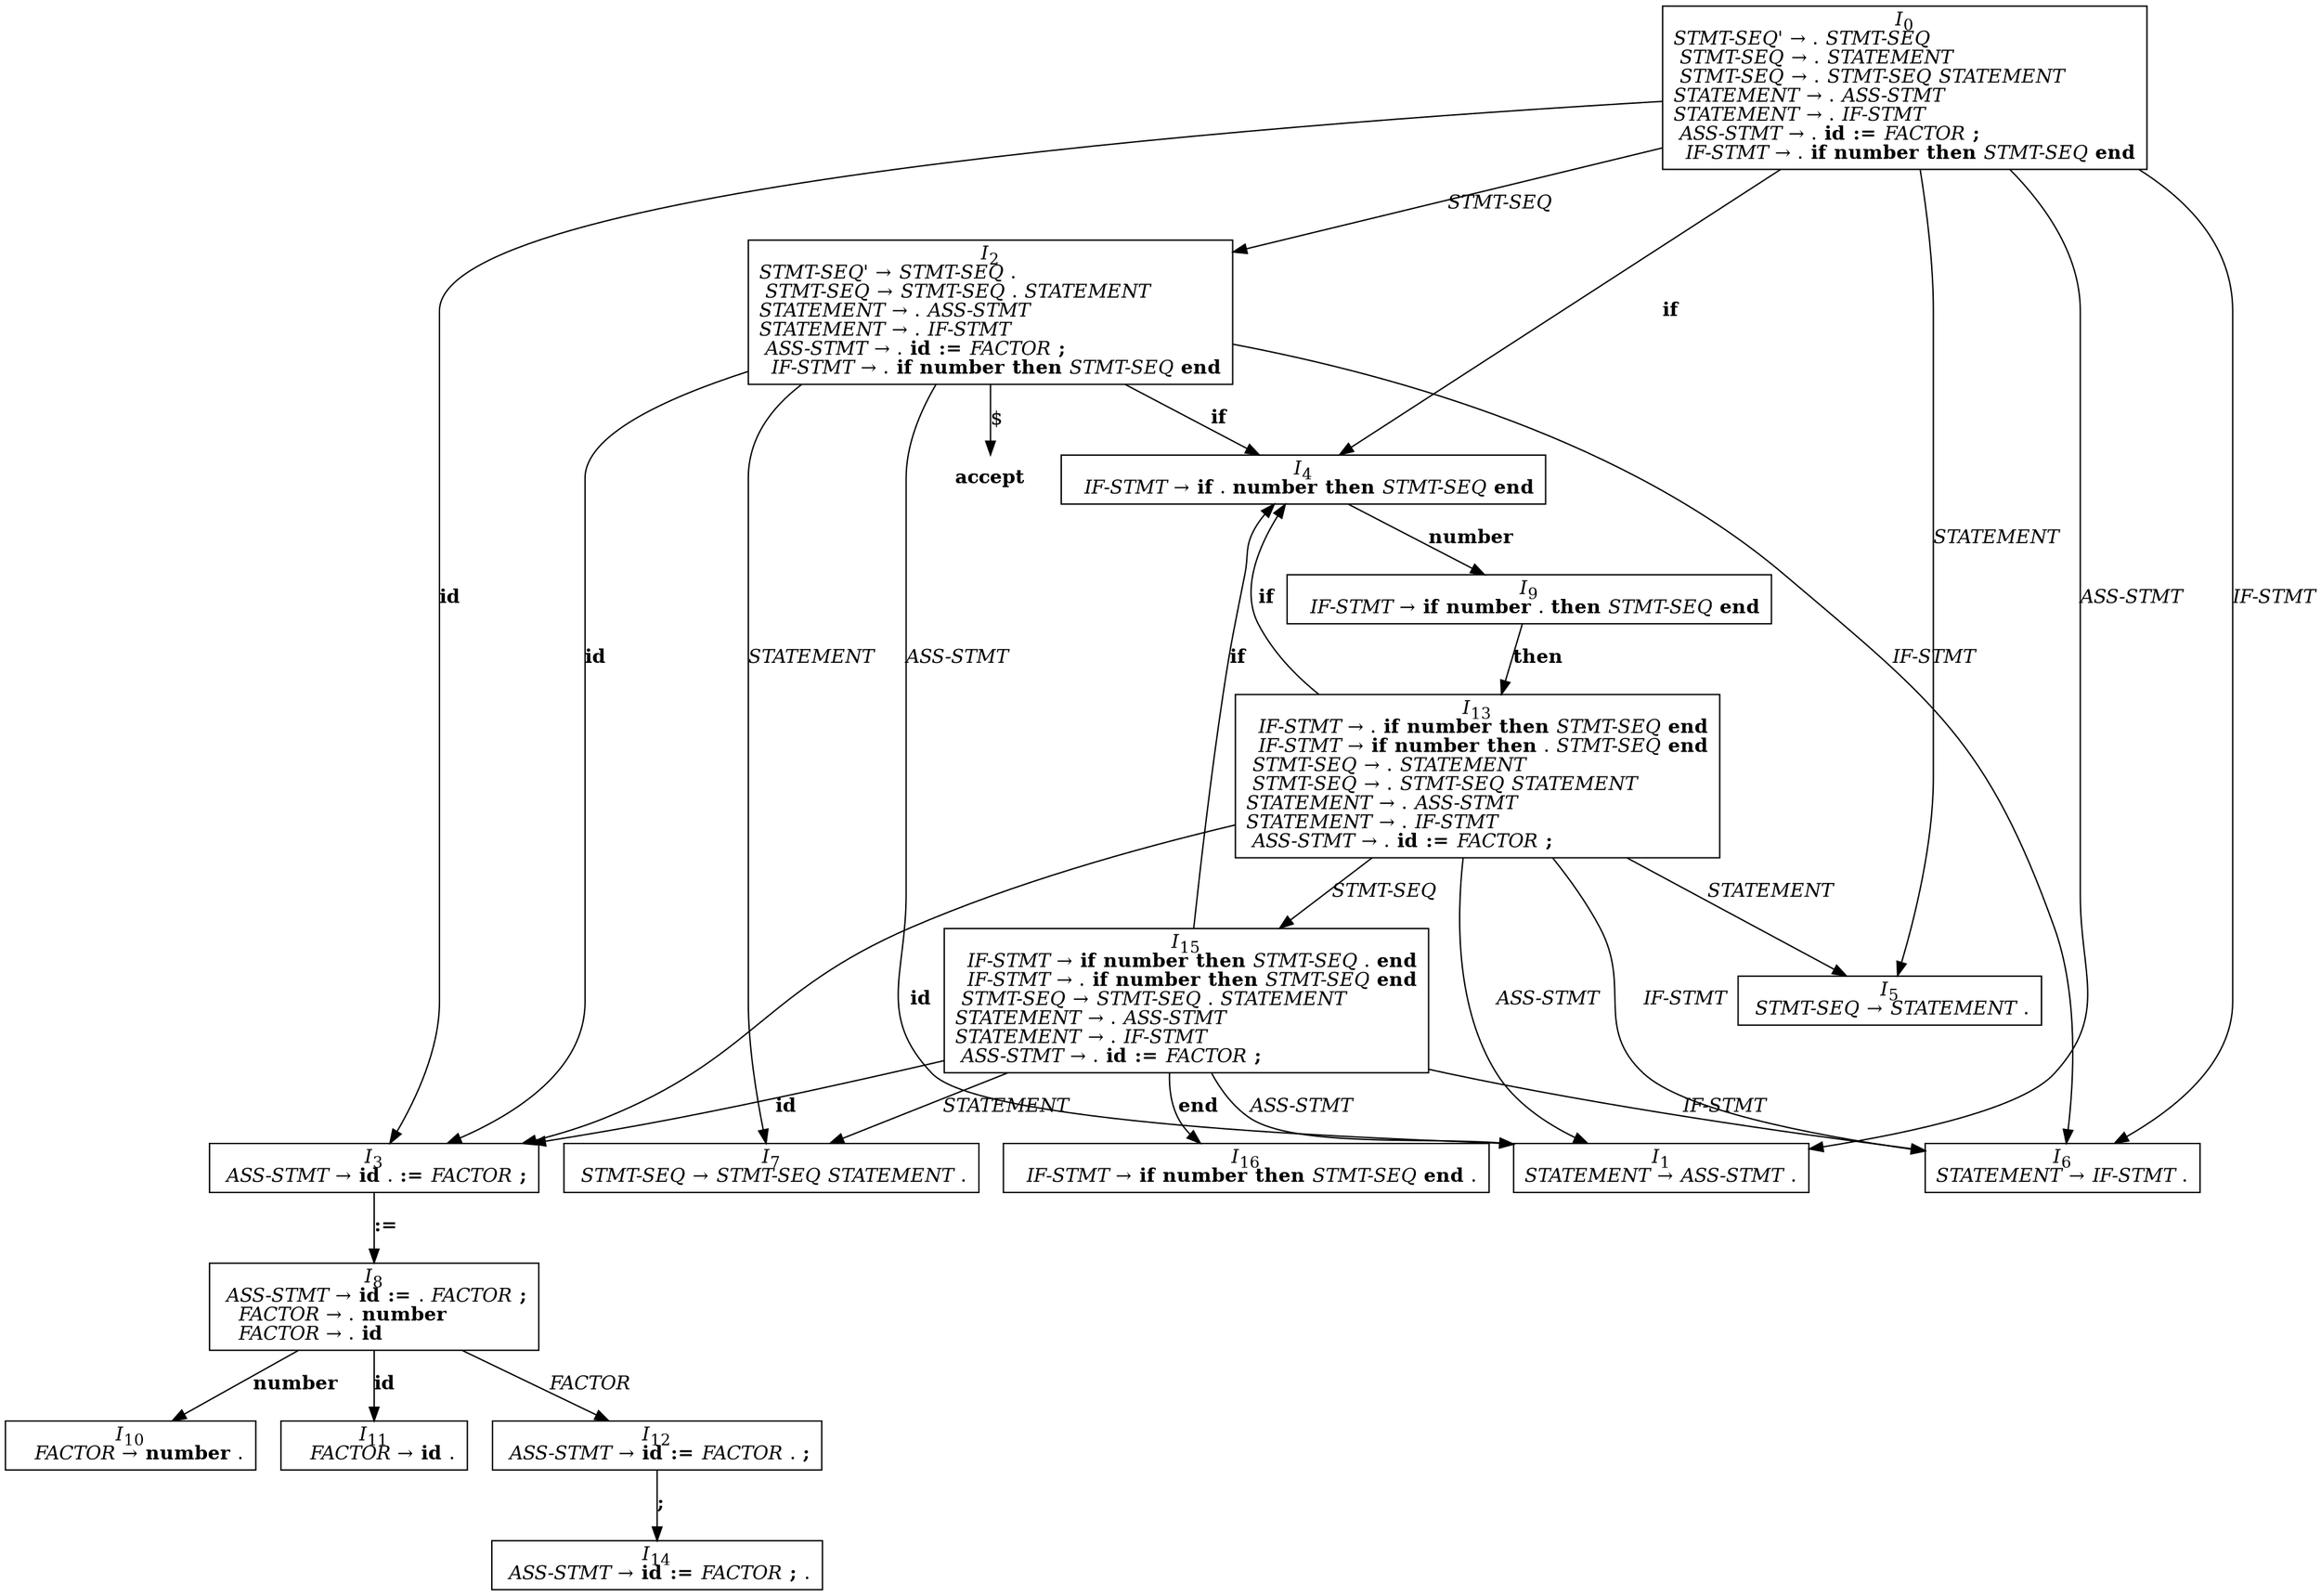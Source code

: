 digraph automaton {
	node [shape=record]
	I0 [label=<<I>I</I><SUB>0</SUB><BR/><I>STMT-SEQ'</I> &#8594; . <I>STMT-SEQ</I><BR ALIGN="LEFT"/><I> STMT-SEQ</I> &#8594; . <I>STATEMENT</I><BR ALIGN="LEFT"/><I> STMT-SEQ</I> &#8594; . <I>STMT-SEQ</I> <I>STATEMENT</I><BR ALIGN="LEFT"/><I>STATEMENT</I> &#8594; . <I>ASS-STMT</I><BR ALIGN="LEFT"/><I>STATEMENT</I> &#8594; . <I>IF-STMT</I><BR ALIGN="LEFT"/><I> ASS-STMT</I> &#8594; . <B>id</B> <B>:=</B> <I>FACTOR</I> <B>;</B><BR ALIGN="LEFT"/><I>  IF-STMT</I> &#8594; . <B>if</B> <B>number</B> <B>then</B> <I>STMT-SEQ</I> <B>end</B><BR ALIGN="LEFT"/>>]
	I1 [label=<<I>I</I><SUB>1</SUB><BR/><I>STATEMENT</I> &#8594; <I>ASS-STMT</I> .<BR ALIGN="LEFT"/>>]
	I2 [label=<<I>I</I><SUB>2</SUB><BR/><I>STMT-SEQ'</I> &#8594; <I>STMT-SEQ</I> .<BR ALIGN="LEFT"/><I> STMT-SEQ</I> &#8594; <I>STMT-SEQ</I> . <I>STATEMENT</I><BR ALIGN="LEFT"/><I>STATEMENT</I> &#8594; . <I>ASS-STMT</I><BR ALIGN="LEFT"/><I>STATEMENT</I> &#8594; . <I>IF-STMT</I><BR ALIGN="LEFT"/><I> ASS-STMT</I> &#8594; . <B>id</B> <B>:=</B> <I>FACTOR</I> <B>;</B><BR ALIGN="LEFT"/><I>  IF-STMT</I> &#8594; . <B>if</B> <B>number</B> <B>then</B> <I>STMT-SEQ</I> <B>end</B><BR ALIGN="LEFT"/>>]
	I3 [label=<<I>I</I><SUB>3</SUB><BR/><I> ASS-STMT</I> &#8594; <B>id</B> . <B>:=</B> <I>FACTOR</I> <B>;</B><BR ALIGN="LEFT"/>>]
	I4 [label=<<I>I</I><SUB>4</SUB><BR/><I>  IF-STMT</I> &#8594; <B>if</B> . <B>number</B> <B>then</B> <I>STMT-SEQ</I> <B>end</B><BR ALIGN="LEFT"/>>]
	I5 [label=<<I>I</I><SUB>5</SUB><BR/><I> STMT-SEQ</I> &#8594; <I>STATEMENT</I> .<BR ALIGN="LEFT"/>>]
	I6 [label=<<I>I</I><SUB>6</SUB><BR/><I>STATEMENT</I> &#8594; <I>IF-STMT</I> .<BR ALIGN="LEFT"/>>]
	I7 [label=<<I>I</I><SUB>7</SUB><BR/><I> STMT-SEQ</I> &#8594; <I>STMT-SEQ</I> <I>STATEMENT</I> .<BR ALIGN="LEFT"/>>]
	I8 [label=<<I>I</I><SUB>8</SUB><BR/><I> ASS-STMT</I> &#8594; <B>id</B> <B>:=</B> . <I>FACTOR</I> <B>;</B><BR ALIGN="LEFT"/><I>   FACTOR</I> &#8594; . <B>number</B><BR ALIGN="LEFT"/><I>   FACTOR</I> &#8594; . <B>id</B><BR ALIGN="LEFT"/>>]
	I9 [label=<<I>I</I><SUB>9</SUB><BR/><I>  IF-STMT</I> &#8594; <B>if</B> <B>number</B> . <B>then</B> <I>STMT-SEQ</I> <B>end</B><BR ALIGN="LEFT"/>>]
	I10 [label=<<I>I</I><SUB>10</SUB><BR/><I>   FACTOR</I> &#8594; <B>number</B> .<BR ALIGN="LEFT"/>>]
	I11 [label=<<I>I</I><SUB>11</SUB><BR/><I>   FACTOR</I> &#8594; <B>id</B> .<BR ALIGN="LEFT"/>>]
	I12 [label=<<I>I</I><SUB>12</SUB><BR/><I> ASS-STMT</I> &#8594; <B>id</B> <B>:=</B> <I>FACTOR</I> . <B>;</B><BR ALIGN="LEFT"/>>]
	I13 [label=<<I>I</I><SUB>13</SUB><BR/><I>  IF-STMT</I> &#8594; . <B>if</B> <B>number</B> <B>then</B> <I>STMT-SEQ</I> <B>end</B><BR ALIGN="LEFT"/><I>  IF-STMT</I> &#8594; <B>if</B> <B>number</B> <B>then</B> . <I>STMT-SEQ</I> <B>end</B><BR ALIGN="LEFT"/><I> STMT-SEQ</I> &#8594; . <I>STATEMENT</I><BR ALIGN="LEFT"/><I> STMT-SEQ</I> &#8594; . <I>STMT-SEQ</I> <I>STATEMENT</I><BR ALIGN="LEFT"/><I>STATEMENT</I> &#8594; . <I>ASS-STMT</I><BR ALIGN="LEFT"/><I>STATEMENT</I> &#8594; . <I>IF-STMT</I><BR ALIGN="LEFT"/><I> ASS-STMT</I> &#8594; . <B>id</B> <B>:=</B> <I>FACTOR</I> <B>;</B><BR ALIGN="LEFT"/>>]
	I14 [label=<<I>I</I><SUB>14</SUB><BR/><I> ASS-STMT</I> &#8594; <B>id</B> <B>:=</B> <I>FACTOR</I> <B>;</B> .<BR ALIGN="LEFT"/>>]
	I15 [label=<<I>I</I><SUB>15</SUB><BR/><I>  IF-STMT</I> &#8594; <B>if</B> <B>number</B> <B>then</B> <I>STMT-SEQ</I> . <B>end</B><BR ALIGN="LEFT"/><I>  IF-STMT</I> &#8594; . <B>if</B> <B>number</B> <B>then</B> <I>STMT-SEQ</I> <B>end</B><BR ALIGN="LEFT"/><I> STMT-SEQ</I> &#8594; <I>STMT-SEQ</I> . <I>STATEMENT</I><BR ALIGN="LEFT"/><I>STATEMENT</I> &#8594; . <I>ASS-STMT</I><BR ALIGN="LEFT"/><I>STATEMENT</I> &#8594; . <I>IF-STMT</I><BR ALIGN="LEFT"/><I> ASS-STMT</I> &#8594; . <B>id</B> <B>:=</B> <I>FACTOR</I> <B>;</B><BR ALIGN="LEFT"/>>]
	I16 [label=<<I>I</I><SUB>16</SUB><BR/><I>  IF-STMT</I> &#8594; <B>if</B> <B>number</B> <B>then</B> <I>STMT-SEQ</I> <B>end</B> .<BR ALIGN="LEFT"/>>]
	I0 -> I3 [label=<<B>id</B>>]
	I0 -> I4 [label=<<B>if</B>>]
	I0 -> I2 [label=<<I>STMT-SEQ</I>>]
	I0 -> I1 [label=<<I>ASS-STMT</I>>]
	I0 -> I5 [label=<<I>STATEMENT</I>>]
	I0 -> I6 [label=<<I>IF-STMT</I>>]
	I2 -> I3 [label=<<B>id</B>>]
	I2 -> I4 [label=<<B>if</B>>]
	acc [label=<<B>accept</B>> shape=none]
	I2 -> acc [label="$"]
	I2 -> I1 [label=<<I>ASS-STMT</I>>]
	I2 -> I7 [label=<<I>STATEMENT</I>>]
	I2 -> I6 [label=<<I>IF-STMT</I>>]
	I3 -> I8 [label=<<B>:=</B>>]
	I4 -> I9 [label=<<B>number</B>>]
	I8 -> I10 [label=<<B>number</B>>]
	I8 -> I11 [label=<<B>id</B>>]
	I8 -> I12 [label=<<I>FACTOR</I>>]
	I9 -> I13 [label=<<B>then</B>>]
	I12 -> I14 [label=<<B>;</B>>]
	I13 -> I3 [label=<<B>id</B>>]
	I13 -> I4 [label=<<B>if</B>>]
	I13 -> I15 [label=<<I>STMT-SEQ</I>>]
	I13 -> I1 [label=<<I>ASS-STMT</I>>]
	I13 -> I5 [label=<<I>STATEMENT</I>>]
	I13 -> I6 [label=<<I>IF-STMT</I>>]
	I15 -> I3 [label=<<B>id</B>>]
	I15 -> I4 [label=<<B>if</B>>]
	I15 -> I16 [label=<<B>end</B>>]
	I15 -> I1 [label=<<I>ASS-STMT</I>>]
	I15 -> I7 [label=<<I>STATEMENT</I>>]
	I15 -> I6 [label=<<I>IF-STMT</I>>]
}

